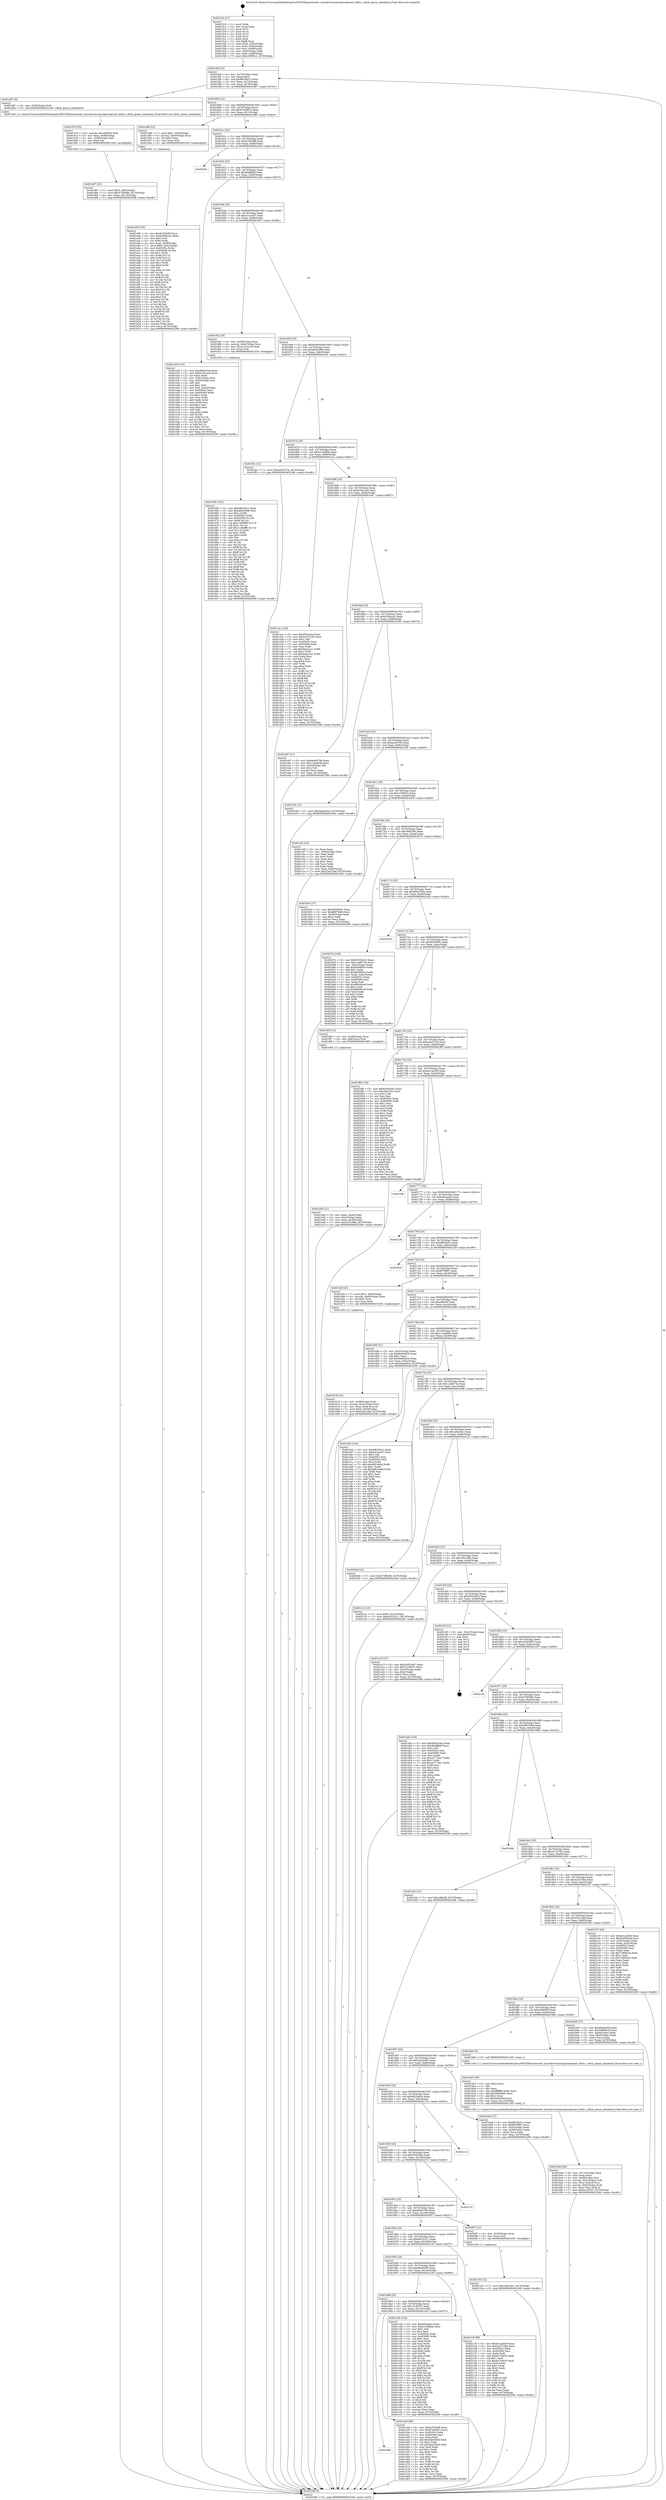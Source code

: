 digraph "0x4015c0" {
  label = "0x4015c0 (/mnt/c/Users/mathe/Desktop/tcc/POCII/binaries/extr_linuxdriversmiscgenwqecard_ddcb.c_ddcb_queue_initialized_Final-ollvm.out::main(0))"
  labelloc = "t"
  node[shape=record]

  Entry [label="",width=0.3,height=0.3,shape=circle,fillcolor=black,style=filled]
  "0x4015ef" [label="{
     0x4015ef [23]\l
     | [instrs]\l
     &nbsp;&nbsp;0x4015ef \<+3\>: mov -0x70(%rbp),%eax\l
     &nbsp;&nbsp;0x4015f2 \<+2\>: mov %eax,%ecx\l
     &nbsp;&nbsp;0x4015f4 \<+6\>: sub $0x8653ba7c,%ecx\l
     &nbsp;&nbsp;0x4015fa \<+3\>: mov %eax,-0x74(%rbp)\l
     &nbsp;&nbsp;0x4015fd \<+3\>: mov %ecx,-0x78(%rbp)\l
     &nbsp;&nbsp;0x401600 \<+6\>: je 0000000000401d67 \<main+0x7a7\>\l
  }"]
  "0x401d67" [label="{
     0x401d67 [9]\l
     | [instrs]\l
     &nbsp;&nbsp;0x401d67 \<+4\>: mov -0x58(%rbp),%rdi\l
     &nbsp;&nbsp;0x401d6b \<+5\>: call 00000000004015a0 \<ddcb_queue_initialized\>\l
     | [calls]\l
     &nbsp;&nbsp;0x4015a0 \{1\} (/mnt/c/Users/mathe/Desktop/tcc/POCII/binaries/extr_linuxdriversmiscgenwqecard_ddcb.c_ddcb_queue_initialized_Final-ollvm.out::ddcb_queue_initialized)\l
  }"]
  "0x401606" [label="{
     0x401606 [22]\l
     | [instrs]\l
     &nbsp;&nbsp;0x401606 \<+5\>: jmp 000000000040160b \<main+0x4b\>\l
     &nbsp;&nbsp;0x40160b \<+3\>: mov -0x74(%rbp),%eax\l
     &nbsp;&nbsp;0x40160e \<+5\>: sub $0x87dc8815,%eax\l
     &nbsp;&nbsp;0x401613 \<+3\>: mov %eax,-0x7c(%rbp)\l
     &nbsp;&nbsp;0x401616 \<+6\>: je 0000000000401a88 \<main+0x4c8\>\l
  }"]
  Exit [label="",width=0.3,height=0.3,shape=circle,fillcolor=black,style=filled,peripheries=2]
  "0x401a88" [label="{
     0x401a88 [23]\l
     | [instrs]\l
     &nbsp;&nbsp;0x401a88 \<+7\>: movl $0x1,-0x50(%rbp)\l
     &nbsp;&nbsp;0x401a8f \<+4\>: movslq -0x50(%rbp),%rax\l
     &nbsp;&nbsp;0x401a93 \<+4\>: shl $0x3,%rax\l
     &nbsp;&nbsp;0x401a97 \<+3\>: mov %rax,%rdi\l
     &nbsp;&nbsp;0x401a9a \<+5\>: call 0000000000401050 \<malloc@plt\>\l
     | [calls]\l
     &nbsp;&nbsp;0x401050 \{1\} (unknown)\l
  }"]
  "0x40161c" [label="{
     0x40161c [22]\l
     | [instrs]\l
     &nbsp;&nbsp;0x40161c \<+5\>: jmp 0000000000401621 \<main+0x61\>\l
     &nbsp;&nbsp;0x401621 \<+3\>: mov -0x74(%rbp),%eax\l
     &nbsp;&nbsp;0x401624 \<+5\>: sub $0x8c5304f9,%eax\l
     &nbsp;&nbsp;0x401629 \<+3\>: mov %eax,-0x80(%rbp)\l
     &nbsp;&nbsp;0x40162c \<+6\>: je 000000000040220a \<main+0xc4a\>\l
  }"]
  "0x402103" [label="{
     0x402103 [12]\l
     | [instrs]\l
     &nbsp;&nbsp;0x402103 \<+7\>: movl $0x2a82cfe1,-0x70(%rbp)\l
     &nbsp;&nbsp;0x40210a \<+5\>: jmp 0000000000402296 \<main+0xcd6\>\l
  }"]
  "0x40220a" [label="{
     0x40220a\l
  }", style=dashed]
  "0x401632" [label="{
     0x401632 [25]\l
     | [instrs]\l
     &nbsp;&nbsp;0x401632 \<+5\>: jmp 0000000000401637 \<main+0x77\>\l
     &nbsp;&nbsp;0x401637 \<+3\>: mov -0x74(%rbp),%eax\l
     &nbsp;&nbsp;0x40163a \<+5\>: sub $0x9b4ffdd9,%eax\l
     &nbsp;&nbsp;0x40163f \<+6\>: mov %eax,-0x84(%rbp)\l
     &nbsp;&nbsp;0x401645 \<+6\>: je 0000000000401e30 \<main+0x870\>\l
  }"]
  "0x401f56" [label="{
     0x401f56 [150]\l
     | [instrs]\l
     &nbsp;&nbsp;0x401f56 \<+5\>: mov $0xef823b21,%edx\l
     &nbsp;&nbsp;0x401f5b \<+5\>: mov $0xa6042589,%esi\l
     &nbsp;&nbsp;0x401f60 \<+3\>: mov $0x1,%r8b\l
     &nbsp;&nbsp;0x401f63 \<+8\>: mov 0x40505c,%r9d\l
     &nbsp;&nbsp;0x401f6b \<+8\>: mov 0x405060,%r10d\l
     &nbsp;&nbsp;0x401f73 \<+3\>: mov %r9d,%r11d\l
     &nbsp;&nbsp;0x401f76 \<+7\>: sub $0x11d0dff5,%r11d\l
     &nbsp;&nbsp;0x401f7d \<+4\>: sub $0x1,%r11d\l
     &nbsp;&nbsp;0x401f81 \<+7\>: add $0x11d0dff5,%r11d\l
     &nbsp;&nbsp;0x401f88 \<+4\>: imul %r11d,%r9d\l
     &nbsp;&nbsp;0x401f8c \<+4\>: and $0x1,%r9d\l
     &nbsp;&nbsp;0x401f90 \<+4\>: cmp $0x0,%r9d\l
     &nbsp;&nbsp;0x401f94 \<+3\>: sete %bl\l
     &nbsp;&nbsp;0x401f97 \<+4\>: cmp $0xa,%r10d\l
     &nbsp;&nbsp;0x401f9b \<+4\>: setl %r14b\l
     &nbsp;&nbsp;0x401f9f \<+3\>: mov %bl,%r15b\l
     &nbsp;&nbsp;0x401fa2 \<+4\>: xor $0xff,%r15b\l
     &nbsp;&nbsp;0x401fa6 \<+3\>: mov %r14b,%r12b\l
     &nbsp;&nbsp;0x401fa9 \<+4\>: xor $0xff,%r12b\l
     &nbsp;&nbsp;0x401fad \<+4\>: xor $0x1,%r8b\l
     &nbsp;&nbsp;0x401fb1 \<+3\>: mov %r15b,%r13b\l
     &nbsp;&nbsp;0x401fb4 \<+4\>: and $0xff,%r13b\l
     &nbsp;&nbsp;0x401fb8 \<+3\>: and %r8b,%bl\l
     &nbsp;&nbsp;0x401fbb \<+3\>: mov %r12b,%al\l
     &nbsp;&nbsp;0x401fbe \<+2\>: and $0xff,%al\l
     &nbsp;&nbsp;0x401fc0 \<+3\>: and %r8b,%r14b\l
     &nbsp;&nbsp;0x401fc3 \<+3\>: or %bl,%r13b\l
     &nbsp;&nbsp;0x401fc6 \<+3\>: or %r14b,%al\l
     &nbsp;&nbsp;0x401fc9 \<+3\>: xor %al,%r13b\l
     &nbsp;&nbsp;0x401fcc \<+3\>: or %r12b,%r15b\l
     &nbsp;&nbsp;0x401fcf \<+4\>: xor $0xff,%r15b\l
     &nbsp;&nbsp;0x401fd3 \<+4\>: or $0x1,%r8b\l
     &nbsp;&nbsp;0x401fd7 \<+3\>: and %r8b,%r15b\l
     &nbsp;&nbsp;0x401fda \<+3\>: or %r15b,%r13b\l
     &nbsp;&nbsp;0x401fdd \<+4\>: test $0x1,%r13b\l
     &nbsp;&nbsp;0x401fe1 \<+3\>: cmovne %esi,%edx\l
     &nbsp;&nbsp;0x401fe4 \<+3\>: mov %edx,-0x70(%rbp)\l
     &nbsp;&nbsp;0x401fe7 \<+5\>: jmp 0000000000402296 \<main+0xcd6\>\l
  }"]
  "0x401e30" [label="{
     0x401e30 [103]\l
     | [instrs]\l
     &nbsp;&nbsp;0x401e30 \<+5\>: mov $0xd65a534a,%eax\l
     &nbsp;&nbsp;0x401e35 \<+5\>: mov $0xb15e1ec0,%ecx\l
     &nbsp;&nbsp;0x401e3a \<+2\>: xor %edx,%edx\l
     &nbsp;&nbsp;0x401e3c \<+3\>: mov -0x6c(%rbp),%esi\l
     &nbsp;&nbsp;0x401e3f \<+3\>: cmp -0x50(%rbp),%esi\l
     &nbsp;&nbsp;0x401e42 \<+4\>: setl %dil\l
     &nbsp;&nbsp;0x401e46 \<+4\>: and $0x1,%dil\l
     &nbsp;&nbsp;0x401e4a \<+4\>: mov %dil,-0x2d(%rbp)\l
     &nbsp;&nbsp;0x401e4e \<+7\>: mov 0x40505c,%esi\l
     &nbsp;&nbsp;0x401e55 \<+8\>: mov 0x405060,%r8d\l
     &nbsp;&nbsp;0x401e5d \<+3\>: sub $0x1,%edx\l
     &nbsp;&nbsp;0x401e60 \<+3\>: mov %esi,%r9d\l
     &nbsp;&nbsp;0x401e63 \<+3\>: add %edx,%r9d\l
     &nbsp;&nbsp;0x401e66 \<+4\>: imul %r9d,%esi\l
     &nbsp;&nbsp;0x401e6a \<+3\>: and $0x1,%esi\l
     &nbsp;&nbsp;0x401e6d \<+3\>: cmp $0x0,%esi\l
     &nbsp;&nbsp;0x401e70 \<+4\>: sete %dil\l
     &nbsp;&nbsp;0x401e74 \<+4\>: cmp $0xa,%r8d\l
     &nbsp;&nbsp;0x401e78 \<+4\>: setl %r10b\l
     &nbsp;&nbsp;0x401e7c \<+3\>: mov %dil,%r11b\l
     &nbsp;&nbsp;0x401e7f \<+3\>: and %r10b,%r11b\l
     &nbsp;&nbsp;0x401e82 \<+3\>: xor %r10b,%dil\l
     &nbsp;&nbsp;0x401e85 \<+3\>: or %dil,%r11b\l
     &nbsp;&nbsp;0x401e88 \<+4\>: test $0x1,%r11b\l
     &nbsp;&nbsp;0x401e8c \<+3\>: cmovne %ecx,%eax\l
     &nbsp;&nbsp;0x401e8f \<+3\>: mov %eax,-0x70(%rbp)\l
     &nbsp;&nbsp;0x401e92 \<+5\>: jmp 0000000000402296 \<main+0xcd6\>\l
  }"]
  "0x40164b" [label="{
     0x40164b [25]\l
     | [instrs]\l
     &nbsp;&nbsp;0x40164b \<+5\>: jmp 0000000000401650 \<main+0x90\>\l
     &nbsp;&nbsp;0x401650 \<+3\>: mov -0x74(%rbp),%eax\l
     &nbsp;&nbsp;0x401653 \<+5\>: sub $0xa31cac07,%eax\l
     &nbsp;&nbsp;0x401658 \<+6\>: mov %eax,-0x88(%rbp)\l
     &nbsp;&nbsp;0x40165e \<+6\>: je 0000000000401f42 \<main+0x982\>\l
  }"]
  "0x401d87" [label="{
     0x401d87 [25]\l
     | [instrs]\l
     &nbsp;&nbsp;0x401d87 \<+7\>: movl $0x0,-0x6c(%rbp)\l
     &nbsp;&nbsp;0x401d8e \<+7\>: movl $0x473f5b8b,-0x70(%rbp)\l
     &nbsp;&nbsp;0x401d95 \<+6\>: mov %eax,-0x118(%rbp)\l
     &nbsp;&nbsp;0x401d9b \<+5\>: jmp 0000000000402296 \<main+0xcd6\>\l
  }"]
  "0x401f42" [label="{
     0x401f42 [20]\l
     | [instrs]\l
     &nbsp;&nbsp;0x401f42 \<+4\>: mov -0x58(%rbp),%rax\l
     &nbsp;&nbsp;0x401f46 \<+4\>: movslq -0x6c(%rbp),%rcx\l
     &nbsp;&nbsp;0x401f4a \<+4\>: mov (%rax,%rcx,8),%rax\l
     &nbsp;&nbsp;0x401f4e \<+3\>: mov %rax,%rdi\l
     &nbsp;&nbsp;0x401f51 \<+5\>: call 0000000000401030 \<free@plt\>\l
     | [calls]\l
     &nbsp;&nbsp;0x401030 \{1\} (unknown)\l
  }"]
  "0x401664" [label="{
     0x401664 [25]\l
     | [instrs]\l
     &nbsp;&nbsp;0x401664 \<+5\>: jmp 0000000000401669 \<main+0xa9\>\l
     &nbsp;&nbsp;0x401669 \<+3\>: mov -0x74(%rbp),%eax\l
     &nbsp;&nbsp;0x40166c \<+5\>: sub $0xa6042589,%eax\l
     &nbsp;&nbsp;0x401671 \<+6\>: mov %eax,-0x8c(%rbp)\l
     &nbsp;&nbsp;0x401677 \<+6\>: je 0000000000401fec \<main+0xa2c\>\l
  }"]
  "0x401d70" [label="{
     0x401d70 [23]\l
     | [instrs]\l
     &nbsp;&nbsp;0x401d70 \<+10\>: movabs $0x4030b6,%rdi\l
     &nbsp;&nbsp;0x401d7a \<+3\>: mov %eax,-0x68(%rbp)\l
     &nbsp;&nbsp;0x401d7d \<+3\>: mov -0x68(%rbp),%esi\l
     &nbsp;&nbsp;0x401d80 \<+2\>: mov $0x0,%al\l
     &nbsp;&nbsp;0x401d82 \<+5\>: call 0000000000401040 \<printf@plt\>\l
     | [calls]\l
     &nbsp;&nbsp;0x401040 \{1\} (unknown)\l
  }"]
  "0x401fec" [label="{
     0x401fec [12]\l
     | [instrs]\l
     &nbsp;&nbsp;0x401fec \<+7\>: movl $0xea42071b,-0x70(%rbp)\l
     &nbsp;&nbsp;0x401ff3 \<+5\>: jmp 0000000000402296 \<main+0xcd6\>\l
  }"]
  "0x40167d" [label="{
     0x40167d [25]\l
     | [instrs]\l
     &nbsp;&nbsp;0x40167d \<+5\>: jmp 0000000000401682 \<main+0xc2\>\l
     &nbsp;&nbsp;0x401682 \<+3\>: mov -0x74(%rbp),%eax\l
     &nbsp;&nbsp;0x401685 \<+5\>: sub $0xb12388eb,%eax\l
     &nbsp;&nbsp;0x40168a \<+6\>: mov %eax,-0x90(%rbp)\l
     &nbsp;&nbsp;0x401690 \<+6\>: je 0000000000401cac \<main+0x6ec\>\l
  }"]
  "0x401bdd" [label="{
     0x401bdd [40]\l
     | [instrs]\l
     &nbsp;&nbsp;0x401bdd \<+6\>: mov -0x114(%rbp),%ecx\l
     &nbsp;&nbsp;0x401be3 \<+3\>: imul %eax,%ecx\l
     &nbsp;&nbsp;0x401be6 \<+4\>: mov -0x58(%rbp),%rsi\l
     &nbsp;&nbsp;0x401bea \<+4\>: movslq -0x5c(%rbp),%rdi\l
     &nbsp;&nbsp;0x401bee \<+4\>: mov (%rsi,%rdi,8),%rsi\l
     &nbsp;&nbsp;0x401bf2 \<+4\>: movslq -0x64(%rbp),%rdi\l
     &nbsp;&nbsp;0x401bf6 \<+3\>: mov %ecx,(%rsi,%rdi,4)\l
     &nbsp;&nbsp;0x401bf9 \<+7\>: movl $0xbcc4f745,-0x70(%rbp)\l
     &nbsp;&nbsp;0x401c00 \<+5\>: jmp 0000000000402296 \<main+0xcd6\>\l
  }"]
  "0x401cac" [label="{
     0x401cac [144]\l
     | [instrs]\l
     &nbsp;&nbsp;0x401cac \<+5\>: mov $0xef52aa5a,%eax\l
     &nbsp;&nbsp;0x401cb1 \<+5\>: mov $0x4c151345,%ecx\l
     &nbsp;&nbsp;0x401cb6 \<+2\>: mov $0x1,%dl\l
     &nbsp;&nbsp;0x401cb8 \<+7\>: mov 0x40505c,%esi\l
     &nbsp;&nbsp;0x401cbf \<+7\>: mov 0x405060,%edi\l
     &nbsp;&nbsp;0x401cc6 \<+3\>: mov %esi,%r8d\l
     &nbsp;&nbsp;0x401cc9 \<+7\>: add $0x84eecca1,%r8d\l
     &nbsp;&nbsp;0x401cd0 \<+4\>: sub $0x1,%r8d\l
     &nbsp;&nbsp;0x401cd4 \<+7\>: sub $0x84eecca1,%r8d\l
     &nbsp;&nbsp;0x401cdb \<+4\>: imul %r8d,%esi\l
     &nbsp;&nbsp;0x401cdf \<+3\>: and $0x1,%esi\l
     &nbsp;&nbsp;0x401ce2 \<+3\>: cmp $0x0,%esi\l
     &nbsp;&nbsp;0x401ce5 \<+4\>: sete %r9b\l
     &nbsp;&nbsp;0x401ce9 \<+3\>: cmp $0xa,%edi\l
     &nbsp;&nbsp;0x401cec \<+4\>: setl %r10b\l
     &nbsp;&nbsp;0x401cf0 \<+3\>: mov %r9b,%r11b\l
     &nbsp;&nbsp;0x401cf3 \<+4\>: xor $0xff,%r11b\l
     &nbsp;&nbsp;0x401cf7 \<+3\>: mov %r10b,%bl\l
     &nbsp;&nbsp;0x401cfa \<+3\>: xor $0xff,%bl\l
     &nbsp;&nbsp;0x401cfd \<+3\>: xor $0x0,%dl\l
     &nbsp;&nbsp;0x401d00 \<+3\>: mov %r11b,%r14b\l
     &nbsp;&nbsp;0x401d03 \<+4\>: and $0x0,%r14b\l
     &nbsp;&nbsp;0x401d07 \<+3\>: and %dl,%r9b\l
     &nbsp;&nbsp;0x401d0a \<+3\>: mov %bl,%r15b\l
     &nbsp;&nbsp;0x401d0d \<+4\>: and $0x0,%r15b\l
     &nbsp;&nbsp;0x401d11 \<+3\>: and %dl,%r10b\l
     &nbsp;&nbsp;0x401d14 \<+3\>: or %r9b,%r14b\l
     &nbsp;&nbsp;0x401d17 \<+3\>: or %r10b,%r15b\l
     &nbsp;&nbsp;0x401d1a \<+3\>: xor %r15b,%r14b\l
     &nbsp;&nbsp;0x401d1d \<+3\>: or %bl,%r11b\l
     &nbsp;&nbsp;0x401d20 \<+4\>: xor $0xff,%r11b\l
     &nbsp;&nbsp;0x401d24 \<+3\>: or $0x0,%dl\l
     &nbsp;&nbsp;0x401d27 \<+3\>: and %dl,%r11b\l
     &nbsp;&nbsp;0x401d2a \<+3\>: or %r11b,%r14b\l
     &nbsp;&nbsp;0x401d2d \<+4\>: test $0x1,%r14b\l
     &nbsp;&nbsp;0x401d31 \<+3\>: cmovne %ecx,%eax\l
     &nbsp;&nbsp;0x401d34 \<+3\>: mov %eax,-0x70(%rbp)\l
     &nbsp;&nbsp;0x401d37 \<+5\>: jmp 0000000000402296 \<main+0xcd6\>\l
  }"]
  "0x401696" [label="{
     0x401696 [25]\l
     | [instrs]\l
     &nbsp;&nbsp;0x401696 \<+5\>: jmp 000000000040169b \<main+0xdb\>\l
     &nbsp;&nbsp;0x40169b \<+3\>: mov -0x74(%rbp),%eax\l
     &nbsp;&nbsp;0x40169e \<+5\>: sub $0xb15e1ec0,%eax\l
     &nbsp;&nbsp;0x4016a3 \<+6\>: mov %eax,-0x94(%rbp)\l
     &nbsp;&nbsp;0x4016a9 \<+6\>: je 0000000000401e97 \<main+0x8d7\>\l
  }"]
  "0x401bb5" [label="{
     0x401bb5 [40]\l
     | [instrs]\l
     &nbsp;&nbsp;0x401bb5 \<+5\>: mov $0x2,%ecx\l
     &nbsp;&nbsp;0x401bba \<+1\>: cltd\l
     &nbsp;&nbsp;0x401bbb \<+2\>: idiv %ecx\l
     &nbsp;&nbsp;0x401bbd \<+6\>: imul $0xfffffffe,%edx,%ecx\l
     &nbsp;&nbsp;0x401bc3 \<+6\>: add $0x5b0e5df4,%ecx\l
     &nbsp;&nbsp;0x401bc9 \<+3\>: add $0x1,%ecx\l
     &nbsp;&nbsp;0x401bcc \<+6\>: sub $0x5b0e5df4,%ecx\l
     &nbsp;&nbsp;0x401bd2 \<+6\>: mov %ecx,-0x114(%rbp)\l
     &nbsp;&nbsp;0x401bd8 \<+5\>: call 0000000000401160 \<next_i\>\l
     | [calls]\l
     &nbsp;&nbsp;0x401160 \{1\} (/mnt/c/Users/mathe/Desktop/tcc/POCII/binaries/extr_linuxdriversmiscgenwqecard_ddcb.c_ddcb_queue_initialized_Final-ollvm.out::next_i)\l
  }"]
  "0x401e97" [label="{
     0x401e97 [27]\l
     | [instrs]\l
     &nbsp;&nbsp;0x401e97 \<+5\>: mov $0x66ad279e,%eax\l
     &nbsp;&nbsp;0x401e9c \<+5\>: mov $0x11eea828,%ecx\l
     &nbsp;&nbsp;0x401ea1 \<+3\>: mov -0x2d(%rbp),%dl\l
     &nbsp;&nbsp;0x401ea4 \<+3\>: test $0x1,%dl\l
     &nbsp;&nbsp;0x401ea7 \<+3\>: cmovne %ecx,%eax\l
     &nbsp;&nbsp;0x401eaa \<+3\>: mov %eax,-0x70(%rbp)\l
     &nbsp;&nbsp;0x401ead \<+5\>: jmp 0000000000402296 \<main+0xcd6\>\l
  }"]
  "0x4016af" [label="{
     0x4016af [25]\l
     | [instrs]\l
     &nbsp;&nbsp;0x4016af \<+5\>: jmp 00000000004016b4 \<main+0xf4\>\l
     &nbsp;&nbsp;0x4016b4 \<+3\>: mov -0x74(%rbp),%eax\l
     &nbsp;&nbsp;0x4016b7 \<+5\>: sub $0xb256bce2,%eax\l
     &nbsp;&nbsp;0x4016bc \<+6\>: mov %eax,-0x98(%rbp)\l
     &nbsp;&nbsp;0x4016c2 \<+6\>: je 0000000000401b38 \<main+0x578\>\l
  }"]
  "0x401b76" [label="{
     0x401b76 [31]\l
     | [instrs]\l
     &nbsp;&nbsp;0x401b76 \<+4\>: mov -0x58(%rbp),%rdi\l
     &nbsp;&nbsp;0x401b7a \<+4\>: movslq -0x5c(%rbp),%rcx\l
     &nbsp;&nbsp;0x401b7e \<+4\>: mov %rax,(%rdi,%rcx,8)\l
     &nbsp;&nbsp;0x401b82 \<+7\>: movl $0x0,-0x64(%rbp)\l
     &nbsp;&nbsp;0x401b89 \<+7\>: movl $0x53d124af,-0x70(%rbp)\l
     &nbsp;&nbsp;0x401b90 \<+5\>: jmp 0000000000402296 \<main+0xcd6\>\l
  }"]
  "0x401b38" [label="{
     0x401b38 [12]\l
     | [instrs]\l
     &nbsp;&nbsp;0x401b38 \<+7\>: movl $0x5ada50c0,-0x70(%rbp)\l
     &nbsp;&nbsp;0x401b3f \<+5\>: jmp 0000000000402296 \<main+0xcd6\>\l
  }"]
  "0x4016c8" [label="{
     0x4016c8 [25]\l
     | [instrs]\l
     &nbsp;&nbsp;0x4016c8 \<+5\>: jmp 00000000004016cd \<main+0x10d\>\l
     &nbsp;&nbsp;0x4016cd \<+3\>: mov -0x74(%rbp),%eax\l
     &nbsp;&nbsp;0x4016d0 \<+5\>: sub $0xbcc4f745,%eax\l
     &nbsp;&nbsp;0x4016d5 \<+6\>: mov %eax,-0x9c(%rbp)\l
     &nbsp;&nbsp;0x4016db \<+6\>: je 0000000000401c05 \<main+0x645\>\l
  }"]
  "0x401a9f" [label="{
     0x401a9f [153]\l
     | [instrs]\l
     &nbsp;&nbsp;0x401a9f \<+5\>: mov $0x8c5304f9,%ecx\l
     &nbsp;&nbsp;0x401aa4 \<+5\>: mov $0xb256bce2,%edx\l
     &nbsp;&nbsp;0x401aa9 \<+3\>: mov $0x1,%sil\l
     &nbsp;&nbsp;0x401aac \<+3\>: xor %r8d,%r8d\l
     &nbsp;&nbsp;0x401aaf \<+4\>: mov %rax,-0x58(%rbp)\l
     &nbsp;&nbsp;0x401ab3 \<+7\>: movl $0x0,-0x5c(%rbp)\l
     &nbsp;&nbsp;0x401aba \<+8\>: mov 0x40505c,%r9d\l
     &nbsp;&nbsp;0x401ac2 \<+8\>: mov 0x405060,%r10d\l
     &nbsp;&nbsp;0x401aca \<+4\>: sub $0x1,%r8d\l
     &nbsp;&nbsp;0x401ace \<+3\>: mov %r9d,%r11d\l
     &nbsp;&nbsp;0x401ad1 \<+3\>: add %r8d,%r11d\l
     &nbsp;&nbsp;0x401ad4 \<+4\>: imul %r11d,%r9d\l
     &nbsp;&nbsp;0x401ad8 \<+4\>: and $0x1,%r9d\l
     &nbsp;&nbsp;0x401adc \<+4\>: cmp $0x0,%r9d\l
     &nbsp;&nbsp;0x401ae0 \<+3\>: sete %bl\l
     &nbsp;&nbsp;0x401ae3 \<+4\>: cmp $0xa,%r10d\l
     &nbsp;&nbsp;0x401ae7 \<+4\>: setl %r14b\l
     &nbsp;&nbsp;0x401aeb \<+3\>: mov %bl,%r15b\l
     &nbsp;&nbsp;0x401aee \<+4\>: xor $0xff,%r15b\l
     &nbsp;&nbsp;0x401af2 \<+3\>: mov %r14b,%r12b\l
     &nbsp;&nbsp;0x401af5 \<+4\>: xor $0xff,%r12b\l
     &nbsp;&nbsp;0x401af9 \<+4\>: xor $0x0,%sil\l
     &nbsp;&nbsp;0x401afd \<+3\>: mov %r15b,%r13b\l
     &nbsp;&nbsp;0x401b00 \<+4\>: and $0x0,%r13b\l
     &nbsp;&nbsp;0x401b04 \<+3\>: and %sil,%bl\l
     &nbsp;&nbsp;0x401b07 \<+3\>: mov %r12b,%al\l
     &nbsp;&nbsp;0x401b0a \<+2\>: and $0x0,%al\l
     &nbsp;&nbsp;0x401b0c \<+3\>: and %sil,%r14b\l
     &nbsp;&nbsp;0x401b0f \<+3\>: or %bl,%r13b\l
     &nbsp;&nbsp;0x401b12 \<+3\>: or %r14b,%al\l
     &nbsp;&nbsp;0x401b15 \<+3\>: xor %al,%r13b\l
     &nbsp;&nbsp;0x401b18 \<+3\>: or %r12b,%r15b\l
     &nbsp;&nbsp;0x401b1b \<+4\>: xor $0xff,%r15b\l
     &nbsp;&nbsp;0x401b1f \<+4\>: or $0x0,%sil\l
     &nbsp;&nbsp;0x401b23 \<+3\>: and %sil,%r15b\l
     &nbsp;&nbsp;0x401b26 \<+3\>: or %r15b,%r13b\l
     &nbsp;&nbsp;0x401b29 \<+4\>: test $0x1,%r13b\l
     &nbsp;&nbsp;0x401b2d \<+3\>: cmovne %edx,%ecx\l
     &nbsp;&nbsp;0x401b30 \<+3\>: mov %ecx,-0x70(%rbp)\l
     &nbsp;&nbsp;0x401b33 \<+5\>: jmp 0000000000402296 \<main+0xcd6\>\l
  }"]
  "0x401c05" [label="{
     0x401c05 [33]\l
     | [instrs]\l
     &nbsp;&nbsp;0x401c05 \<+2\>: xor %eax,%eax\l
     &nbsp;&nbsp;0x401c07 \<+3\>: mov -0x64(%rbp),%ecx\l
     &nbsp;&nbsp;0x401c0a \<+2\>: mov %eax,%edx\l
     &nbsp;&nbsp;0x401c0c \<+2\>: sub %ecx,%edx\l
     &nbsp;&nbsp;0x401c0e \<+2\>: mov %eax,%ecx\l
     &nbsp;&nbsp;0x401c10 \<+3\>: sub $0x1,%ecx\l
     &nbsp;&nbsp;0x401c13 \<+2\>: add %ecx,%edx\l
     &nbsp;&nbsp;0x401c15 \<+2\>: sub %edx,%eax\l
     &nbsp;&nbsp;0x401c17 \<+3\>: mov %eax,-0x64(%rbp)\l
     &nbsp;&nbsp;0x401c1a \<+7\>: movl $0x53d124af,-0x70(%rbp)\l
     &nbsp;&nbsp;0x401c21 \<+5\>: jmp 0000000000402296 \<main+0xcd6\>\l
  }"]
  "0x4016e1" [label="{
     0x4016e1 [25]\l
     | [instrs]\l
     &nbsp;&nbsp;0x4016e1 \<+5\>: jmp 00000000004016e6 \<main+0x126\>\l
     &nbsp;&nbsp;0x4016e6 \<+3\>: mov -0x74(%rbp),%eax\l
     &nbsp;&nbsp;0x4016e9 \<+5\>: sub $0xc25f90c2,%eax\l
     &nbsp;&nbsp;0x4016ee \<+6\>: mov %eax,-0xa0(%rbp)\l
     &nbsp;&nbsp;0x4016f4 \<+6\>: je 00000000004019c0 \<main+0x400\>\l
  }"]
  "0x4019b6" [label="{
     0x4019b6\l
  }", style=dashed]
  "0x4019c0" [label="{
     0x4019c0 [27]\l
     | [instrs]\l
     &nbsp;&nbsp;0x4019c0 \<+5\>: mov $0xd9299df1,%eax\l
     &nbsp;&nbsp;0x4019c5 \<+5\>: mov $0x4897fe8d,%ecx\l
     &nbsp;&nbsp;0x4019ca \<+3\>: mov -0x38(%rbp),%edx\l
     &nbsp;&nbsp;0x4019cd \<+3\>: cmp $0x2,%edx\l
     &nbsp;&nbsp;0x4019d0 \<+3\>: cmovne %ecx,%eax\l
     &nbsp;&nbsp;0x4019d3 \<+3\>: mov %eax,-0x70(%rbp)\l
     &nbsp;&nbsp;0x4019d6 \<+5\>: jmp 0000000000402296 \<main+0xcd6\>\l
  }"]
  "0x4016fa" [label="{
     0x4016fa [25]\l
     | [instrs]\l
     &nbsp;&nbsp;0x4016fa \<+5\>: jmp 00000000004016ff \<main+0x13f\>\l
     &nbsp;&nbsp;0x4016ff \<+3\>: mov -0x74(%rbp),%eax\l
     &nbsp;&nbsp;0x401702 \<+5\>: sub $0xc9bf1c0c,%eax\l
     &nbsp;&nbsp;0x401707 \<+6\>: mov %eax,-0xa4(%rbp)\l
     &nbsp;&nbsp;0x40170d \<+6\>: je 000000000040207e \<main+0xabe\>\l
  }"]
  "0x402296" [label="{
     0x402296 [5]\l
     | [instrs]\l
     &nbsp;&nbsp;0x402296 \<+5\>: jmp 00000000004015ef \<main+0x2f\>\l
  }"]
  "0x4015c0" [label="{
     0x4015c0 [47]\l
     | [instrs]\l
     &nbsp;&nbsp;0x4015c0 \<+1\>: push %rbp\l
     &nbsp;&nbsp;0x4015c1 \<+3\>: mov %rsp,%rbp\l
     &nbsp;&nbsp;0x4015c4 \<+2\>: push %r15\l
     &nbsp;&nbsp;0x4015c6 \<+2\>: push %r14\l
     &nbsp;&nbsp;0x4015c8 \<+2\>: push %r13\l
     &nbsp;&nbsp;0x4015ca \<+2\>: push %r12\l
     &nbsp;&nbsp;0x4015cc \<+1\>: push %rbx\l
     &nbsp;&nbsp;0x4015cd \<+7\>: sub $0xf8,%rsp\l
     &nbsp;&nbsp;0x4015d4 \<+7\>: movl $0x0,-0x3c(%rbp)\l
     &nbsp;&nbsp;0x4015db \<+3\>: mov %edi,-0x40(%rbp)\l
     &nbsp;&nbsp;0x4015de \<+4\>: mov %rsi,-0x48(%rbp)\l
     &nbsp;&nbsp;0x4015e2 \<+3\>: mov -0x40(%rbp),%edi\l
     &nbsp;&nbsp;0x4015e5 \<+3\>: mov %edi,-0x38(%rbp)\l
     &nbsp;&nbsp;0x4015e8 \<+7\>: movl $0xc25f90c2,-0x70(%rbp)\l
  }"]
  "0x401a30" [label="{
     0x401a30 [88]\l
     | [instrs]\l
     &nbsp;&nbsp;0x401a30 \<+5\>: mov $0x8c5304f9,%eax\l
     &nbsp;&nbsp;0x401a35 \<+5\>: mov $0x87dc8815,%ecx\l
     &nbsp;&nbsp;0x401a3a \<+7\>: mov 0x40505c,%edx\l
     &nbsp;&nbsp;0x401a41 \<+7\>: mov 0x405060,%esi\l
     &nbsp;&nbsp;0x401a48 \<+2\>: mov %edx,%edi\l
     &nbsp;&nbsp;0x401a4a \<+6\>: add $0x5abc3645,%edi\l
     &nbsp;&nbsp;0x401a50 \<+3\>: sub $0x1,%edi\l
     &nbsp;&nbsp;0x401a53 \<+6\>: sub $0x5abc3645,%edi\l
     &nbsp;&nbsp;0x401a59 \<+3\>: imul %edi,%edx\l
     &nbsp;&nbsp;0x401a5c \<+3\>: and $0x1,%edx\l
     &nbsp;&nbsp;0x401a5f \<+3\>: cmp $0x0,%edx\l
     &nbsp;&nbsp;0x401a62 \<+4\>: sete %r8b\l
     &nbsp;&nbsp;0x401a66 \<+3\>: cmp $0xa,%esi\l
     &nbsp;&nbsp;0x401a69 \<+4\>: setl %r9b\l
     &nbsp;&nbsp;0x401a6d \<+3\>: mov %r8b,%r10b\l
     &nbsp;&nbsp;0x401a70 \<+3\>: and %r9b,%r10b\l
     &nbsp;&nbsp;0x401a73 \<+3\>: xor %r9b,%r8b\l
     &nbsp;&nbsp;0x401a76 \<+3\>: or %r8b,%r10b\l
     &nbsp;&nbsp;0x401a79 \<+4\>: test $0x1,%r10b\l
     &nbsp;&nbsp;0x401a7d \<+3\>: cmovne %ecx,%eax\l
     &nbsp;&nbsp;0x401a80 \<+3\>: mov %eax,-0x70(%rbp)\l
     &nbsp;&nbsp;0x401a83 \<+5\>: jmp 0000000000402296 \<main+0xcd6\>\l
  }"]
  "0x40207e" [label="{
     0x40207e [109]\l
     | [instrs]\l
     &nbsp;&nbsp;0x40207e \<+5\>: mov $0x63554c62,%eax\l
     &nbsp;&nbsp;0x402083 \<+5\>: mov $0x12a8473a,%ecx\l
     &nbsp;&nbsp;0x402088 \<+3\>: mov -0x6c(%rbp),%edx\l
     &nbsp;&nbsp;0x40208b \<+6\>: add $0x6e5885ce,%edx\l
     &nbsp;&nbsp;0x402091 \<+3\>: add $0x1,%edx\l
     &nbsp;&nbsp;0x402094 \<+6\>: sub $0x6e5885ce,%edx\l
     &nbsp;&nbsp;0x40209a \<+3\>: mov %edx,-0x6c(%rbp)\l
     &nbsp;&nbsp;0x40209d \<+7\>: mov 0x40505c,%edx\l
     &nbsp;&nbsp;0x4020a4 \<+7\>: mov 0x405060,%esi\l
     &nbsp;&nbsp;0x4020ab \<+2\>: mov %edx,%edi\l
     &nbsp;&nbsp;0x4020ad \<+6\>: add $0x88b49ce9,%edi\l
     &nbsp;&nbsp;0x4020b3 \<+3\>: sub $0x1,%edi\l
     &nbsp;&nbsp;0x4020b6 \<+6\>: sub $0x88b49ce9,%edi\l
     &nbsp;&nbsp;0x4020bc \<+3\>: imul %edi,%edx\l
     &nbsp;&nbsp;0x4020bf \<+3\>: and $0x1,%edx\l
     &nbsp;&nbsp;0x4020c2 \<+3\>: cmp $0x0,%edx\l
     &nbsp;&nbsp;0x4020c5 \<+4\>: sete %r8b\l
     &nbsp;&nbsp;0x4020c9 \<+3\>: cmp $0xa,%esi\l
     &nbsp;&nbsp;0x4020cc \<+4\>: setl %r9b\l
     &nbsp;&nbsp;0x4020d0 \<+3\>: mov %r8b,%r10b\l
     &nbsp;&nbsp;0x4020d3 \<+3\>: and %r9b,%r10b\l
     &nbsp;&nbsp;0x4020d6 \<+3\>: xor %r9b,%r8b\l
     &nbsp;&nbsp;0x4020d9 \<+3\>: or %r8b,%r10b\l
     &nbsp;&nbsp;0x4020dc \<+4\>: test $0x1,%r10b\l
     &nbsp;&nbsp;0x4020e0 \<+3\>: cmovne %ecx,%eax\l
     &nbsp;&nbsp;0x4020e3 \<+3\>: mov %eax,-0x70(%rbp)\l
     &nbsp;&nbsp;0x4020e6 \<+5\>: jmp 0000000000402296 \<main+0xcd6\>\l
  }"]
  "0x401713" [label="{
     0x401713 [25]\l
     | [instrs]\l
     &nbsp;&nbsp;0x401713 \<+5\>: jmp 0000000000401718 \<main+0x158\>\l
     &nbsp;&nbsp;0x401718 \<+3\>: mov -0x74(%rbp),%eax\l
     &nbsp;&nbsp;0x40171b \<+5\>: sub $0xd65a534a,%eax\l
     &nbsp;&nbsp;0x401720 \<+6\>: mov %eax,-0xa8(%rbp)\l
     &nbsp;&nbsp;0x401726 \<+6\>: je 0000000000402244 \<main+0xc84\>\l
  }"]
  "0x40199d" [label="{
     0x40199d [25]\l
     | [instrs]\l
     &nbsp;&nbsp;0x40199d \<+5\>: jmp 00000000004019a2 \<main+0x3e2\>\l
     &nbsp;&nbsp;0x4019a2 \<+3\>: mov -0x74(%rbp),%eax\l
     &nbsp;&nbsp;0x4019a5 \<+5\>: sub $0x741962f7,%eax\l
     &nbsp;&nbsp;0x4019aa \<+6\>: mov %eax,-0x110(%rbp)\l
     &nbsp;&nbsp;0x4019b0 \<+6\>: je 0000000000401a30 \<main+0x470\>\l
  }"]
  "0x402244" [label="{
     0x402244\l
  }", style=dashed]
  "0x40172c" [label="{
     0x40172c [25]\l
     | [instrs]\l
     &nbsp;&nbsp;0x40172c \<+5\>: jmp 0000000000401731 \<main+0x171\>\l
     &nbsp;&nbsp;0x401731 \<+3\>: mov -0x74(%rbp),%eax\l
     &nbsp;&nbsp;0x401734 \<+5\>: sub $0xd9299df1,%eax\l
     &nbsp;&nbsp;0x401739 \<+6\>: mov %eax,-0xac(%rbp)\l
     &nbsp;&nbsp;0x40173f \<+6\>: je 00000000004019f3 \<main+0x433\>\l
  }"]
  "0x401c26" [label="{
     0x401c26 [134]\l
     | [instrs]\l
     &nbsp;&nbsp;0x401c26 \<+5\>: mov $0xef52aa5a,%eax\l
     &nbsp;&nbsp;0x401c2b \<+5\>: mov $0xb12388eb,%ecx\l
     &nbsp;&nbsp;0x401c30 \<+2\>: mov $0x1,%dl\l
     &nbsp;&nbsp;0x401c32 \<+2\>: xor %esi,%esi\l
     &nbsp;&nbsp;0x401c34 \<+7\>: mov 0x40505c,%edi\l
     &nbsp;&nbsp;0x401c3b \<+8\>: mov 0x405060,%r8d\l
     &nbsp;&nbsp;0x401c43 \<+3\>: sub $0x1,%esi\l
     &nbsp;&nbsp;0x401c46 \<+3\>: mov %edi,%r9d\l
     &nbsp;&nbsp;0x401c49 \<+3\>: add %esi,%r9d\l
     &nbsp;&nbsp;0x401c4c \<+4\>: imul %r9d,%edi\l
     &nbsp;&nbsp;0x401c50 \<+3\>: and $0x1,%edi\l
     &nbsp;&nbsp;0x401c53 \<+3\>: cmp $0x0,%edi\l
     &nbsp;&nbsp;0x401c56 \<+4\>: sete %r10b\l
     &nbsp;&nbsp;0x401c5a \<+4\>: cmp $0xa,%r8d\l
     &nbsp;&nbsp;0x401c5e \<+4\>: setl %r11b\l
     &nbsp;&nbsp;0x401c62 \<+3\>: mov %r10b,%bl\l
     &nbsp;&nbsp;0x401c65 \<+3\>: xor $0xff,%bl\l
     &nbsp;&nbsp;0x401c68 \<+3\>: mov %r11b,%r14b\l
     &nbsp;&nbsp;0x401c6b \<+4\>: xor $0xff,%r14b\l
     &nbsp;&nbsp;0x401c6f \<+3\>: xor $0x0,%dl\l
     &nbsp;&nbsp;0x401c72 \<+3\>: mov %bl,%r15b\l
     &nbsp;&nbsp;0x401c75 \<+4\>: and $0x0,%r15b\l
     &nbsp;&nbsp;0x401c79 \<+3\>: and %dl,%r10b\l
     &nbsp;&nbsp;0x401c7c \<+3\>: mov %r14b,%r12b\l
     &nbsp;&nbsp;0x401c7f \<+4\>: and $0x0,%r12b\l
     &nbsp;&nbsp;0x401c83 \<+3\>: and %dl,%r11b\l
     &nbsp;&nbsp;0x401c86 \<+3\>: or %r10b,%r15b\l
     &nbsp;&nbsp;0x401c89 \<+3\>: or %r11b,%r12b\l
     &nbsp;&nbsp;0x401c8c \<+3\>: xor %r12b,%r15b\l
     &nbsp;&nbsp;0x401c8f \<+3\>: or %r14b,%bl\l
     &nbsp;&nbsp;0x401c92 \<+3\>: xor $0xff,%bl\l
     &nbsp;&nbsp;0x401c95 \<+3\>: or $0x0,%dl\l
     &nbsp;&nbsp;0x401c98 \<+2\>: and %dl,%bl\l
     &nbsp;&nbsp;0x401c9a \<+3\>: or %bl,%r15b\l
     &nbsp;&nbsp;0x401c9d \<+4\>: test $0x1,%r15b\l
     &nbsp;&nbsp;0x401ca1 \<+3\>: cmovne %ecx,%eax\l
     &nbsp;&nbsp;0x401ca4 \<+3\>: mov %eax,-0x70(%rbp)\l
     &nbsp;&nbsp;0x401ca7 \<+5\>: jmp 0000000000402296 \<main+0xcd6\>\l
  }"]
  "0x4019f3" [label="{
     0x4019f3 [13]\l
     | [instrs]\l
     &nbsp;&nbsp;0x4019f3 \<+4\>: mov -0x48(%rbp),%rax\l
     &nbsp;&nbsp;0x4019f7 \<+4\>: mov 0x8(%rax),%rdi\l
     &nbsp;&nbsp;0x4019fb \<+5\>: call 0000000000401060 \<atoi@plt\>\l
     | [calls]\l
     &nbsp;&nbsp;0x401060 \{1\} (unknown)\l
  }"]
  "0x401745" [label="{
     0x401745 [25]\l
     | [instrs]\l
     &nbsp;&nbsp;0x401745 \<+5\>: jmp 000000000040174a \<main+0x18a\>\l
     &nbsp;&nbsp;0x40174a \<+3\>: mov -0x74(%rbp),%eax\l
     &nbsp;&nbsp;0x40174d \<+5\>: sub $0xea42071b,%eax\l
     &nbsp;&nbsp;0x401752 \<+6\>: mov %eax,-0xb0(%rbp)\l
     &nbsp;&nbsp;0x401758 \<+6\>: je 0000000000401ff8 \<main+0xa38\>\l
  }"]
  "0x401a00" [label="{
     0x401a00 [21]\l
     | [instrs]\l
     &nbsp;&nbsp;0x401a00 \<+3\>: mov %eax,-0x4c(%rbp)\l
     &nbsp;&nbsp;0x401a03 \<+3\>: mov -0x4c(%rbp),%eax\l
     &nbsp;&nbsp;0x401a06 \<+3\>: mov %eax,-0x34(%rbp)\l
     &nbsp;&nbsp;0x401a09 \<+7\>: movl $0x3c9129fa,-0x70(%rbp)\l
     &nbsp;&nbsp;0x401a10 \<+5\>: jmp 0000000000402296 \<main+0xcd6\>\l
  }"]
  "0x401984" [label="{
     0x401984 [25]\l
     | [instrs]\l
     &nbsp;&nbsp;0x401984 \<+5\>: jmp 0000000000401989 \<main+0x3c9\>\l
     &nbsp;&nbsp;0x401989 \<+3\>: mov -0x74(%rbp),%eax\l
     &nbsp;&nbsp;0x40198c \<+5\>: sub $0x6fad5658,%eax\l
     &nbsp;&nbsp;0x401991 \<+6\>: mov %eax,-0x10c(%rbp)\l
     &nbsp;&nbsp;0x401997 \<+6\>: je 0000000000401c26 \<main+0x666\>\l
  }"]
  "0x401ff8" [label="{
     0x401ff8 [134]\l
     | [instrs]\l
     &nbsp;&nbsp;0x401ff8 \<+5\>: mov $0x63554c62,%eax\l
     &nbsp;&nbsp;0x401ffd \<+5\>: mov $0xc9bf1c0c,%ecx\l
     &nbsp;&nbsp;0x402002 \<+2\>: mov $0x1,%dl\l
     &nbsp;&nbsp;0x402004 \<+2\>: xor %esi,%esi\l
     &nbsp;&nbsp;0x402006 \<+7\>: mov 0x40505c,%edi\l
     &nbsp;&nbsp;0x40200d \<+8\>: mov 0x405060,%r8d\l
     &nbsp;&nbsp;0x402015 \<+3\>: sub $0x1,%esi\l
     &nbsp;&nbsp;0x402018 \<+3\>: mov %edi,%r9d\l
     &nbsp;&nbsp;0x40201b \<+3\>: add %esi,%r9d\l
     &nbsp;&nbsp;0x40201e \<+4\>: imul %r9d,%edi\l
     &nbsp;&nbsp;0x402022 \<+3\>: and $0x1,%edi\l
     &nbsp;&nbsp;0x402025 \<+3\>: cmp $0x0,%edi\l
     &nbsp;&nbsp;0x402028 \<+4\>: sete %r10b\l
     &nbsp;&nbsp;0x40202c \<+4\>: cmp $0xa,%r8d\l
     &nbsp;&nbsp;0x402030 \<+4\>: setl %r11b\l
     &nbsp;&nbsp;0x402034 \<+3\>: mov %r10b,%bl\l
     &nbsp;&nbsp;0x402037 \<+3\>: xor $0xff,%bl\l
     &nbsp;&nbsp;0x40203a \<+3\>: mov %r11b,%r14b\l
     &nbsp;&nbsp;0x40203d \<+4\>: xor $0xff,%r14b\l
     &nbsp;&nbsp;0x402041 \<+3\>: xor $0x0,%dl\l
     &nbsp;&nbsp;0x402044 \<+3\>: mov %bl,%r15b\l
     &nbsp;&nbsp;0x402047 \<+4\>: and $0x0,%r15b\l
     &nbsp;&nbsp;0x40204b \<+3\>: and %dl,%r10b\l
     &nbsp;&nbsp;0x40204e \<+3\>: mov %r14b,%r12b\l
     &nbsp;&nbsp;0x402051 \<+4\>: and $0x0,%r12b\l
     &nbsp;&nbsp;0x402055 \<+3\>: and %dl,%r11b\l
     &nbsp;&nbsp;0x402058 \<+3\>: or %r10b,%r15b\l
     &nbsp;&nbsp;0x40205b \<+3\>: or %r11b,%r12b\l
     &nbsp;&nbsp;0x40205e \<+3\>: xor %r12b,%r15b\l
     &nbsp;&nbsp;0x402061 \<+3\>: or %r14b,%bl\l
     &nbsp;&nbsp;0x402064 \<+3\>: xor $0xff,%bl\l
     &nbsp;&nbsp;0x402067 \<+3\>: or $0x0,%dl\l
     &nbsp;&nbsp;0x40206a \<+2\>: and %dl,%bl\l
     &nbsp;&nbsp;0x40206c \<+3\>: or %bl,%r15b\l
     &nbsp;&nbsp;0x40206f \<+4\>: test $0x1,%r15b\l
     &nbsp;&nbsp;0x402073 \<+3\>: cmovne %ecx,%eax\l
     &nbsp;&nbsp;0x402076 \<+3\>: mov %eax,-0x70(%rbp)\l
     &nbsp;&nbsp;0x402079 \<+5\>: jmp 0000000000402296 \<main+0xcd6\>\l
  }"]
  "0x40175e" [label="{
     0x40175e [25]\l
     | [instrs]\l
     &nbsp;&nbsp;0x40175e \<+5\>: jmp 0000000000401763 \<main+0x1a3\>\l
     &nbsp;&nbsp;0x401763 \<+3\>: mov -0x74(%rbp),%eax\l
     &nbsp;&nbsp;0x401766 \<+5\>: sub $0xeb1ae559,%eax\l
     &nbsp;&nbsp;0x40176b \<+6\>: mov %eax,-0xb4(%rbp)\l
     &nbsp;&nbsp;0x401771 \<+6\>: je 000000000040228f \<main+0xccf\>\l
  }"]
  "0x40213f" [label="{
     0x40213f [88]\l
     | [instrs]\l
     &nbsp;&nbsp;0x40213f \<+5\>: mov $0xeb1ae559,%eax\l
     &nbsp;&nbsp;0x402144 \<+5\>: mov $0x4cd733b4,%ecx\l
     &nbsp;&nbsp;0x402149 \<+7\>: mov 0x40505c,%edx\l
     &nbsp;&nbsp;0x402150 \<+7\>: mov 0x405060,%esi\l
     &nbsp;&nbsp;0x402157 \<+2\>: mov %edx,%edi\l
     &nbsp;&nbsp;0x402159 \<+6\>: add $0x4e7e4635,%edi\l
     &nbsp;&nbsp;0x40215f \<+3\>: sub $0x1,%edi\l
     &nbsp;&nbsp;0x402162 \<+6\>: sub $0x4e7e4635,%edi\l
     &nbsp;&nbsp;0x402168 \<+3\>: imul %edi,%edx\l
     &nbsp;&nbsp;0x40216b \<+3\>: and $0x1,%edx\l
     &nbsp;&nbsp;0x40216e \<+3\>: cmp $0x0,%edx\l
     &nbsp;&nbsp;0x402171 \<+4\>: sete %r8b\l
     &nbsp;&nbsp;0x402175 \<+3\>: cmp $0xa,%esi\l
     &nbsp;&nbsp;0x402178 \<+4\>: setl %r9b\l
     &nbsp;&nbsp;0x40217c \<+3\>: mov %r8b,%r10b\l
     &nbsp;&nbsp;0x40217f \<+3\>: and %r9b,%r10b\l
     &nbsp;&nbsp;0x402182 \<+3\>: xor %r9b,%r8b\l
     &nbsp;&nbsp;0x402185 \<+3\>: or %r8b,%r10b\l
     &nbsp;&nbsp;0x402188 \<+4\>: test $0x1,%r10b\l
     &nbsp;&nbsp;0x40218c \<+3\>: cmovne %ecx,%eax\l
     &nbsp;&nbsp;0x40218f \<+3\>: mov %eax,-0x70(%rbp)\l
     &nbsp;&nbsp;0x402192 \<+5\>: jmp 0000000000402296 \<main+0xcd6\>\l
  }"]
  "0x40228f" [label="{
     0x40228f\l
  }", style=dashed]
  "0x401777" [label="{
     0x401777 [25]\l
     | [instrs]\l
     &nbsp;&nbsp;0x401777 \<+5\>: jmp 000000000040177c \<main+0x1bc\>\l
     &nbsp;&nbsp;0x40177c \<+3\>: mov -0x74(%rbp),%eax\l
     &nbsp;&nbsp;0x40177f \<+5\>: sub $0xef52aa5a,%eax\l
     &nbsp;&nbsp;0x401784 \<+6\>: mov %eax,-0xb8(%rbp)\l
     &nbsp;&nbsp;0x40178a \<+6\>: je 0000000000402238 \<main+0xc78\>\l
  }"]
  "0x40196b" [label="{
     0x40196b [25]\l
     | [instrs]\l
     &nbsp;&nbsp;0x40196b \<+5\>: jmp 0000000000401970 \<main+0x3b0\>\l
     &nbsp;&nbsp;0x401970 \<+3\>: mov -0x74(%rbp),%eax\l
     &nbsp;&nbsp;0x401973 \<+5\>: sub $0x69232311,%eax\l
     &nbsp;&nbsp;0x401978 \<+6\>: mov %eax,-0x108(%rbp)\l
     &nbsp;&nbsp;0x40197e \<+6\>: je 000000000040213f \<main+0xb7f\>\l
  }"]
  "0x402238" [label="{
     0x402238\l
  }", style=dashed]
  "0x401790" [label="{
     0x401790 [25]\l
     | [instrs]\l
     &nbsp;&nbsp;0x401790 \<+5\>: jmp 0000000000401795 \<main+0x1d5\>\l
     &nbsp;&nbsp;0x401795 \<+3\>: mov -0x74(%rbp),%eax\l
     &nbsp;&nbsp;0x401798 \<+5\>: sub $0xef823b21,%eax\l
     &nbsp;&nbsp;0x40179d \<+6\>: mov %eax,-0xbc(%rbp)\l
     &nbsp;&nbsp;0x4017a3 \<+6\>: je 0000000000402250 \<main+0xc90\>\l
  }"]
  "0x4020f7" [label="{
     0x4020f7 [12]\l
     | [instrs]\l
     &nbsp;&nbsp;0x4020f7 \<+4\>: mov -0x58(%rbp),%rax\l
     &nbsp;&nbsp;0x4020fb \<+3\>: mov %rax,%rdi\l
     &nbsp;&nbsp;0x4020fe \<+5\>: call 0000000000401030 \<free@plt\>\l
     | [calls]\l
     &nbsp;&nbsp;0x401030 \{1\} (unknown)\l
  }"]
  "0x402250" [label="{
     0x402250\l
  }", style=dashed]
  "0x4017a9" [label="{
     0x4017a9 [25]\l
     | [instrs]\l
     &nbsp;&nbsp;0x4017a9 \<+5\>: jmp 00000000004017ae \<main+0x1ee\>\l
     &nbsp;&nbsp;0x4017ae \<+3\>: mov -0x74(%rbp),%eax\l
     &nbsp;&nbsp;0x4017b1 \<+5\>: sub $0xf879f8f1,%eax\l
     &nbsp;&nbsp;0x4017b6 \<+6\>: mov %eax,-0xc0(%rbp)\l
     &nbsp;&nbsp;0x4017bc \<+6\>: je 0000000000401b5f \<main+0x59f\>\l
  }"]
  "0x401952" [label="{
     0x401952 [25]\l
     | [instrs]\l
     &nbsp;&nbsp;0x401952 \<+5\>: jmp 0000000000401957 \<main+0x397\>\l
     &nbsp;&nbsp;0x401957 \<+3\>: mov -0x74(%rbp),%eax\l
     &nbsp;&nbsp;0x40195a \<+5\>: sub $0x66ad279e,%eax\l
     &nbsp;&nbsp;0x40195f \<+6\>: mov %eax,-0x104(%rbp)\l
     &nbsp;&nbsp;0x401965 \<+6\>: je 00000000004020f7 \<main+0xb37\>\l
  }"]
  "0x401b5f" [label="{
     0x401b5f [23]\l
     | [instrs]\l
     &nbsp;&nbsp;0x401b5f \<+7\>: movl $0x1,-0x60(%rbp)\l
     &nbsp;&nbsp;0x401b66 \<+4\>: movslq -0x60(%rbp),%rax\l
     &nbsp;&nbsp;0x401b6a \<+4\>: shl $0x2,%rax\l
     &nbsp;&nbsp;0x401b6e \<+3\>: mov %rax,%rdi\l
     &nbsp;&nbsp;0x401b71 \<+5\>: call 0000000000401050 \<malloc@plt\>\l
     | [calls]\l
     &nbsp;&nbsp;0x401050 \{1\} (unknown)\l
  }"]
  "0x4017c2" [label="{
     0x4017c2 [25]\l
     | [instrs]\l
     &nbsp;&nbsp;0x4017c2 \<+5\>: jmp 00000000004017c7 \<main+0x207\>\l
     &nbsp;&nbsp;0x4017c7 \<+3\>: mov -0x74(%rbp),%eax\l
     &nbsp;&nbsp;0x4017ca \<+5\>: sub $0xc8f4cf0,%eax\l
     &nbsp;&nbsp;0x4017cf \<+6\>: mov %eax,-0xc4(%rbp)\l
     &nbsp;&nbsp;0x4017d5 \<+6\>: je 0000000000401d48 \<main+0x788\>\l
  }"]
  "0x402270" [label="{
     0x402270\l
  }", style=dashed]
  "0x401d48" [label="{
     0x401d48 [31]\l
     | [instrs]\l
     &nbsp;&nbsp;0x401d48 \<+3\>: mov -0x5c(%rbp),%eax\l
     &nbsp;&nbsp;0x401d4b \<+5\>: sub $0x9ed5eb2b,%eax\l
     &nbsp;&nbsp;0x401d50 \<+3\>: add $0x1,%eax\l
     &nbsp;&nbsp;0x401d53 \<+5\>: add $0x9ed5eb2b,%eax\l
     &nbsp;&nbsp;0x401d58 \<+3\>: mov %eax,-0x5c(%rbp)\l
     &nbsp;&nbsp;0x401d5b \<+7\>: movl $0x5ada50c0,-0x70(%rbp)\l
     &nbsp;&nbsp;0x401d62 \<+5\>: jmp 0000000000402296 \<main+0xcd6\>\l
  }"]
  "0x4017db" [label="{
     0x4017db [25]\l
     | [instrs]\l
     &nbsp;&nbsp;0x4017db \<+5\>: jmp 00000000004017e0 \<main+0x220\>\l
     &nbsp;&nbsp;0x4017e0 \<+3\>: mov -0x74(%rbp),%eax\l
     &nbsp;&nbsp;0x4017e3 \<+5\>: sub $0x11eea828,%eax\l
     &nbsp;&nbsp;0x4017e8 \<+6\>: mov %eax,-0xc8(%rbp)\l
     &nbsp;&nbsp;0x4017ee \<+6\>: je 0000000000401eb2 \<main+0x8f2\>\l
  }"]
  "0x401939" [label="{
     0x401939 [25]\l
     | [instrs]\l
     &nbsp;&nbsp;0x401939 \<+5\>: jmp 000000000040193e \<main+0x37e\>\l
     &nbsp;&nbsp;0x40193e \<+3\>: mov -0x74(%rbp),%eax\l
     &nbsp;&nbsp;0x401941 \<+5\>: sub $0x63554c62,%eax\l
     &nbsp;&nbsp;0x401946 \<+6\>: mov %eax,-0x100(%rbp)\l
     &nbsp;&nbsp;0x40194c \<+6\>: je 0000000000402270 \<main+0xcb0\>\l
  }"]
  "0x401eb2" [label="{
     0x401eb2 [144]\l
     | [instrs]\l
     &nbsp;&nbsp;0x401eb2 \<+5\>: mov $0xef823b21,%eax\l
     &nbsp;&nbsp;0x401eb7 \<+5\>: mov $0xa31cac07,%ecx\l
     &nbsp;&nbsp;0x401ebc \<+2\>: mov $0x1,%dl\l
     &nbsp;&nbsp;0x401ebe \<+7\>: mov 0x40505c,%esi\l
     &nbsp;&nbsp;0x401ec5 \<+7\>: mov 0x405060,%edi\l
     &nbsp;&nbsp;0x401ecc \<+3\>: mov %esi,%r8d\l
     &nbsp;&nbsp;0x401ecf \<+7\>: add $0xe881e9dd,%r8d\l
     &nbsp;&nbsp;0x401ed6 \<+4\>: sub $0x1,%r8d\l
     &nbsp;&nbsp;0x401eda \<+7\>: sub $0xe881e9dd,%r8d\l
     &nbsp;&nbsp;0x401ee1 \<+4\>: imul %r8d,%esi\l
     &nbsp;&nbsp;0x401ee5 \<+3\>: and $0x1,%esi\l
     &nbsp;&nbsp;0x401ee8 \<+3\>: cmp $0x0,%esi\l
     &nbsp;&nbsp;0x401eeb \<+4\>: sete %r9b\l
     &nbsp;&nbsp;0x401eef \<+3\>: cmp $0xa,%edi\l
     &nbsp;&nbsp;0x401ef2 \<+4\>: setl %r10b\l
     &nbsp;&nbsp;0x401ef6 \<+3\>: mov %r9b,%r11b\l
     &nbsp;&nbsp;0x401ef9 \<+4\>: xor $0xff,%r11b\l
     &nbsp;&nbsp;0x401efd \<+3\>: mov %r10b,%bl\l
     &nbsp;&nbsp;0x401f00 \<+3\>: xor $0xff,%bl\l
     &nbsp;&nbsp;0x401f03 \<+3\>: xor $0x1,%dl\l
     &nbsp;&nbsp;0x401f06 \<+3\>: mov %r11b,%r14b\l
     &nbsp;&nbsp;0x401f09 \<+4\>: and $0xff,%r14b\l
     &nbsp;&nbsp;0x401f0d \<+3\>: and %dl,%r9b\l
     &nbsp;&nbsp;0x401f10 \<+3\>: mov %bl,%r15b\l
     &nbsp;&nbsp;0x401f13 \<+4\>: and $0xff,%r15b\l
     &nbsp;&nbsp;0x401f17 \<+3\>: and %dl,%r10b\l
     &nbsp;&nbsp;0x401f1a \<+3\>: or %r9b,%r14b\l
     &nbsp;&nbsp;0x401f1d \<+3\>: or %r10b,%r15b\l
     &nbsp;&nbsp;0x401f20 \<+3\>: xor %r15b,%r14b\l
     &nbsp;&nbsp;0x401f23 \<+3\>: or %bl,%r11b\l
     &nbsp;&nbsp;0x401f26 \<+4\>: xor $0xff,%r11b\l
     &nbsp;&nbsp;0x401f2a \<+3\>: or $0x1,%dl\l
     &nbsp;&nbsp;0x401f2d \<+3\>: and %dl,%r11b\l
     &nbsp;&nbsp;0x401f30 \<+3\>: or %r11b,%r14b\l
     &nbsp;&nbsp;0x401f33 \<+4\>: test $0x1,%r14b\l
     &nbsp;&nbsp;0x401f37 \<+3\>: cmovne %ecx,%eax\l
     &nbsp;&nbsp;0x401f3a \<+3\>: mov %eax,-0x70(%rbp)\l
     &nbsp;&nbsp;0x401f3d \<+5\>: jmp 0000000000402296 \<main+0xcd6\>\l
  }"]
  "0x4017f4" [label="{
     0x4017f4 [25]\l
     | [instrs]\l
     &nbsp;&nbsp;0x4017f4 \<+5\>: jmp 00000000004017f9 \<main+0x239\>\l
     &nbsp;&nbsp;0x4017f9 \<+3\>: mov -0x74(%rbp),%eax\l
     &nbsp;&nbsp;0x4017fc \<+5\>: sub $0x12a8473a,%eax\l
     &nbsp;&nbsp;0x401801 \<+6\>: mov %eax,-0xcc(%rbp)\l
     &nbsp;&nbsp;0x401807 \<+6\>: je 00000000004020eb \<main+0xb2b\>\l
  }"]
  "0x40211b" [label="{
     0x40211b\l
  }", style=dashed]
  "0x4020eb" [label="{
     0x4020eb [12]\l
     | [instrs]\l
     &nbsp;&nbsp;0x4020eb \<+7\>: movl $0x473f5b8b,-0x70(%rbp)\l
     &nbsp;&nbsp;0x4020f2 \<+5\>: jmp 0000000000402296 \<main+0xcd6\>\l
  }"]
  "0x40180d" [label="{
     0x40180d [25]\l
     | [instrs]\l
     &nbsp;&nbsp;0x40180d \<+5\>: jmp 0000000000401812 \<main+0x252\>\l
     &nbsp;&nbsp;0x401812 \<+3\>: mov -0x74(%rbp),%eax\l
     &nbsp;&nbsp;0x401815 \<+5\>: sub $0x2a82cfe1,%eax\l
     &nbsp;&nbsp;0x40181a \<+6\>: mov %eax,-0xd0(%rbp)\l
     &nbsp;&nbsp;0x401820 \<+6\>: je 000000000040212c \<main+0xb6c\>\l
  }"]
  "0x401920" [label="{
     0x401920 [25]\l
     | [instrs]\l
     &nbsp;&nbsp;0x401920 \<+5\>: jmp 0000000000401925 \<main+0x365\>\l
     &nbsp;&nbsp;0x401925 \<+3\>: mov -0x74(%rbp),%eax\l
     &nbsp;&nbsp;0x401928 \<+5\>: sub $0x60250e3e,%eax\l
     &nbsp;&nbsp;0x40192d \<+6\>: mov %eax,-0xfc(%rbp)\l
     &nbsp;&nbsp;0x401933 \<+6\>: je 000000000040211b \<main+0xb5b\>\l
  }"]
  "0x40212c" [label="{
     0x40212c [19]\l
     | [instrs]\l
     &nbsp;&nbsp;0x40212c \<+7\>: movl $0x0,-0x3c(%rbp)\l
     &nbsp;&nbsp;0x402133 \<+7\>: movl $0x69232311,-0x70(%rbp)\l
     &nbsp;&nbsp;0x40213a \<+5\>: jmp 0000000000402296 \<main+0xcd6\>\l
  }"]
  "0x401826" [label="{
     0x401826 [25]\l
     | [instrs]\l
     &nbsp;&nbsp;0x401826 \<+5\>: jmp 000000000040182b \<main+0x26b\>\l
     &nbsp;&nbsp;0x40182b \<+3\>: mov -0x74(%rbp),%eax\l
     &nbsp;&nbsp;0x40182e \<+5\>: sub $0x3c9129fa,%eax\l
     &nbsp;&nbsp;0x401833 \<+6\>: mov %eax,-0xd4(%rbp)\l
     &nbsp;&nbsp;0x401839 \<+6\>: je 0000000000401a15 \<main+0x455\>\l
  }"]
  "0x401b44" [label="{
     0x401b44 [27]\l
     | [instrs]\l
     &nbsp;&nbsp;0x401b44 \<+5\>: mov $0x8653ba7c,%eax\l
     &nbsp;&nbsp;0x401b49 \<+5\>: mov $0xf879f8f1,%ecx\l
     &nbsp;&nbsp;0x401b4e \<+3\>: mov -0x5c(%rbp),%edx\l
     &nbsp;&nbsp;0x401b51 \<+3\>: cmp -0x50(%rbp),%edx\l
     &nbsp;&nbsp;0x401b54 \<+3\>: cmovl %ecx,%eax\l
     &nbsp;&nbsp;0x401b57 \<+3\>: mov %eax,-0x70(%rbp)\l
     &nbsp;&nbsp;0x401b5a \<+5\>: jmp 0000000000402296 \<main+0xcd6\>\l
  }"]
  "0x401a15" [label="{
     0x401a15 [27]\l
     | [instrs]\l
     &nbsp;&nbsp;0x401a15 \<+5\>: mov $0x43d52967,%eax\l
     &nbsp;&nbsp;0x401a1a \<+5\>: mov $0x741962f7,%ecx\l
     &nbsp;&nbsp;0x401a1f \<+3\>: mov -0x34(%rbp),%edx\l
     &nbsp;&nbsp;0x401a22 \<+3\>: cmp $0x0,%edx\l
     &nbsp;&nbsp;0x401a25 \<+3\>: cmove %ecx,%eax\l
     &nbsp;&nbsp;0x401a28 \<+3\>: mov %eax,-0x70(%rbp)\l
     &nbsp;&nbsp;0x401a2b \<+5\>: jmp 0000000000402296 \<main+0xcd6\>\l
  }"]
  "0x40183f" [label="{
     0x40183f [25]\l
     | [instrs]\l
     &nbsp;&nbsp;0x40183f \<+5\>: jmp 0000000000401844 \<main+0x284\>\l
     &nbsp;&nbsp;0x401844 \<+3\>: mov -0x74(%rbp),%eax\l
     &nbsp;&nbsp;0x401847 \<+5\>: sub $0x42054934,%eax\l
     &nbsp;&nbsp;0x40184c \<+6\>: mov %eax,-0xd8(%rbp)\l
     &nbsp;&nbsp;0x401852 \<+6\>: je 00000000004021f5 \<main+0xc35\>\l
  }"]
  "0x401907" [label="{
     0x401907 [25]\l
     | [instrs]\l
     &nbsp;&nbsp;0x401907 \<+5\>: jmp 000000000040190c \<main+0x34c\>\l
     &nbsp;&nbsp;0x40190c \<+3\>: mov -0x74(%rbp),%eax\l
     &nbsp;&nbsp;0x40190f \<+5\>: sub $0x5ada50c0,%eax\l
     &nbsp;&nbsp;0x401914 \<+6\>: mov %eax,-0xf8(%rbp)\l
     &nbsp;&nbsp;0x40191a \<+6\>: je 0000000000401b44 \<main+0x584\>\l
  }"]
  "0x4021f5" [label="{
     0x4021f5 [21]\l
     | [instrs]\l
     &nbsp;&nbsp;0x4021f5 \<+3\>: mov -0x2c(%rbp),%eax\l
     &nbsp;&nbsp;0x4021f8 \<+7\>: add $0xf8,%rsp\l
     &nbsp;&nbsp;0x4021ff \<+1\>: pop %rbx\l
     &nbsp;&nbsp;0x402200 \<+2\>: pop %r12\l
     &nbsp;&nbsp;0x402202 \<+2\>: pop %r13\l
     &nbsp;&nbsp;0x402204 \<+2\>: pop %r14\l
     &nbsp;&nbsp;0x402206 \<+2\>: pop %r15\l
     &nbsp;&nbsp;0x402208 \<+1\>: pop %rbp\l
     &nbsp;&nbsp;0x402209 \<+1\>: ret\l
  }"]
  "0x401858" [label="{
     0x401858 [25]\l
     | [instrs]\l
     &nbsp;&nbsp;0x401858 \<+5\>: jmp 000000000040185d \<main+0x29d\>\l
     &nbsp;&nbsp;0x40185d \<+3\>: mov -0x74(%rbp),%eax\l
     &nbsp;&nbsp;0x401860 \<+5\>: sub $0x43d52967,%eax\l
     &nbsp;&nbsp;0x401865 \<+6\>: mov %eax,-0xdc(%rbp)\l
     &nbsp;&nbsp;0x40186b \<+6\>: je 000000000040210f \<main+0xb4f\>\l
  }"]
  "0x401bb0" [label="{
     0x401bb0 [5]\l
     | [instrs]\l
     &nbsp;&nbsp;0x401bb0 \<+5\>: call 0000000000401160 \<next_i\>\l
     | [calls]\l
     &nbsp;&nbsp;0x401160 \{1\} (/mnt/c/Users/mathe/Desktop/tcc/POCII/binaries/extr_linuxdriversmiscgenwqecard_ddcb.c_ddcb_queue_initialized_Final-ollvm.out::next_i)\l
  }"]
  "0x40210f" [label="{
     0x40210f\l
  }", style=dashed]
  "0x401871" [label="{
     0x401871 [25]\l
     | [instrs]\l
     &nbsp;&nbsp;0x401871 \<+5\>: jmp 0000000000401876 \<main+0x2b6\>\l
     &nbsp;&nbsp;0x401876 \<+3\>: mov -0x74(%rbp),%eax\l
     &nbsp;&nbsp;0x401879 \<+5\>: sub $0x473f5b8b,%eax\l
     &nbsp;&nbsp;0x40187e \<+6\>: mov %eax,-0xe0(%rbp)\l
     &nbsp;&nbsp;0x401884 \<+6\>: je 0000000000401da0 \<main+0x7e0\>\l
  }"]
  "0x4018ee" [label="{
     0x4018ee [25]\l
     | [instrs]\l
     &nbsp;&nbsp;0x4018ee \<+5\>: jmp 00000000004018f3 \<main+0x333\>\l
     &nbsp;&nbsp;0x4018f3 \<+3\>: mov -0x74(%rbp),%eax\l
     &nbsp;&nbsp;0x4018f6 \<+5\>: sub $0x5486952f,%eax\l
     &nbsp;&nbsp;0x4018fb \<+6\>: mov %eax,-0xf4(%rbp)\l
     &nbsp;&nbsp;0x401901 \<+6\>: je 0000000000401bb0 \<main+0x5f0\>\l
  }"]
  "0x401da0" [label="{
     0x401da0 [144]\l
     | [instrs]\l
     &nbsp;&nbsp;0x401da0 \<+5\>: mov $0xd65a534a,%eax\l
     &nbsp;&nbsp;0x401da5 \<+5\>: mov $0x9b4ffdd9,%ecx\l
     &nbsp;&nbsp;0x401daa \<+2\>: mov $0x1,%dl\l
     &nbsp;&nbsp;0x401dac \<+7\>: mov 0x40505c,%esi\l
     &nbsp;&nbsp;0x401db3 \<+7\>: mov 0x405060,%edi\l
     &nbsp;&nbsp;0x401dba \<+3\>: mov %esi,%r8d\l
     &nbsp;&nbsp;0x401dbd \<+7\>: sub $0xa4771ba7,%r8d\l
     &nbsp;&nbsp;0x401dc4 \<+4\>: sub $0x1,%r8d\l
     &nbsp;&nbsp;0x401dc8 \<+7\>: add $0xa4771ba7,%r8d\l
     &nbsp;&nbsp;0x401dcf \<+4\>: imul %r8d,%esi\l
     &nbsp;&nbsp;0x401dd3 \<+3\>: and $0x1,%esi\l
     &nbsp;&nbsp;0x401dd6 \<+3\>: cmp $0x0,%esi\l
     &nbsp;&nbsp;0x401dd9 \<+4\>: sete %r9b\l
     &nbsp;&nbsp;0x401ddd \<+3\>: cmp $0xa,%edi\l
     &nbsp;&nbsp;0x401de0 \<+4\>: setl %r10b\l
     &nbsp;&nbsp;0x401de4 \<+3\>: mov %r9b,%r11b\l
     &nbsp;&nbsp;0x401de7 \<+4\>: xor $0xff,%r11b\l
     &nbsp;&nbsp;0x401deb \<+3\>: mov %r10b,%bl\l
     &nbsp;&nbsp;0x401dee \<+3\>: xor $0xff,%bl\l
     &nbsp;&nbsp;0x401df1 \<+3\>: xor $0x1,%dl\l
     &nbsp;&nbsp;0x401df4 \<+3\>: mov %r11b,%r14b\l
     &nbsp;&nbsp;0x401df7 \<+4\>: and $0xff,%r14b\l
     &nbsp;&nbsp;0x401dfb \<+3\>: and %dl,%r9b\l
     &nbsp;&nbsp;0x401dfe \<+3\>: mov %bl,%r15b\l
     &nbsp;&nbsp;0x401e01 \<+4\>: and $0xff,%r15b\l
     &nbsp;&nbsp;0x401e05 \<+3\>: and %dl,%r10b\l
     &nbsp;&nbsp;0x401e08 \<+3\>: or %r9b,%r14b\l
     &nbsp;&nbsp;0x401e0b \<+3\>: or %r10b,%r15b\l
     &nbsp;&nbsp;0x401e0e \<+3\>: xor %r15b,%r14b\l
     &nbsp;&nbsp;0x401e11 \<+3\>: or %bl,%r11b\l
     &nbsp;&nbsp;0x401e14 \<+4\>: xor $0xff,%r11b\l
     &nbsp;&nbsp;0x401e18 \<+3\>: or $0x1,%dl\l
     &nbsp;&nbsp;0x401e1b \<+3\>: and %dl,%r11b\l
     &nbsp;&nbsp;0x401e1e \<+3\>: or %r11b,%r14b\l
     &nbsp;&nbsp;0x401e21 \<+4\>: test $0x1,%r14b\l
     &nbsp;&nbsp;0x401e25 \<+3\>: cmovne %ecx,%eax\l
     &nbsp;&nbsp;0x401e28 \<+3\>: mov %eax,-0x70(%rbp)\l
     &nbsp;&nbsp;0x401e2b \<+5\>: jmp 0000000000402296 \<main+0xcd6\>\l
  }"]
  "0x40188a" [label="{
     0x40188a [25]\l
     | [instrs]\l
     &nbsp;&nbsp;0x40188a \<+5\>: jmp 000000000040188f \<main+0x2cf\>\l
     &nbsp;&nbsp;0x40188f \<+3\>: mov -0x74(%rbp),%eax\l
     &nbsp;&nbsp;0x401892 \<+5\>: sub $0x4897fe8d,%eax\l
     &nbsp;&nbsp;0x401897 \<+6\>: mov %eax,-0xe4(%rbp)\l
     &nbsp;&nbsp;0x40189d \<+6\>: je 00000000004019db \<main+0x41b\>\l
  }"]
  "0x401b95" [label="{
     0x401b95 [27]\l
     | [instrs]\l
     &nbsp;&nbsp;0x401b95 \<+5\>: mov $0x6fad5658,%eax\l
     &nbsp;&nbsp;0x401b9a \<+5\>: mov $0x5486952f,%ecx\l
     &nbsp;&nbsp;0x401b9f \<+3\>: mov -0x64(%rbp),%edx\l
     &nbsp;&nbsp;0x401ba2 \<+3\>: cmp -0x60(%rbp),%edx\l
     &nbsp;&nbsp;0x401ba5 \<+3\>: cmovl %ecx,%eax\l
     &nbsp;&nbsp;0x401ba8 \<+3\>: mov %eax,-0x70(%rbp)\l
     &nbsp;&nbsp;0x401bab \<+5\>: jmp 0000000000402296 \<main+0xcd6\>\l
  }"]
  "0x4019db" [label="{
     0x4019db\l
  }", style=dashed]
  "0x4018a3" [label="{
     0x4018a3 [25]\l
     | [instrs]\l
     &nbsp;&nbsp;0x4018a3 \<+5\>: jmp 00000000004018a8 \<main+0x2e8\>\l
     &nbsp;&nbsp;0x4018a8 \<+3\>: mov -0x74(%rbp),%eax\l
     &nbsp;&nbsp;0x4018ab \<+5\>: sub $0x4c151345,%eax\l
     &nbsp;&nbsp;0x4018b0 \<+6\>: mov %eax,-0xe8(%rbp)\l
     &nbsp;&nbsp;0x4018b6 \<+6\>: je 0000000000401d3c \<main+0x77c\>\l
  }"]
  "0x4018d5" [label="{
     0x4018d5 [25]\l
     | [instrs]\l
     &nbsp;&nbsp;0x4018d5 \<+5\>: jmp 00000000004018da \<main+0x31a\>\l
     &nbsp;&nbsp;0x4018da \<+3\>: mov -0x74(%rbp),%eax\l
     &nbsp;&nbsp;0x4018dd \<+5\>: sub $0x53d124af,%eax\l
     &nbsp;&nbsp;0x4018e2 \<+6\>: mov %eax,-0xf0(%rbp)\l
     &nbsp;&nbsp;0x4018e8 \<+6\>: je 0000000000401b95 \<main+0x5d5\>\l
  }"]
  "0x401d3c" [label="{
     0x401d3c [12]\l
     | [instrs]\l
     &nbsp;&nbsp;0x401d3c \<+7\>: movl $0xc8f4cf0,-0x70(%rbp)\l
     &nbsp;&nbsp;0x401d43 \<+5\>: jmp 0000000000402296 \<main+0xcd6\>\l
  }"]
  "0x4018bc" [label="{
     0x4018bc [25]\l
     | [instrs]\l
     &nbsp;&nbsp;0x4018bc \<+5\>: jmp 00000000004018c1 \<main+0x301\>\l
     &nbsp;&nbsp;0x4018c1 \<+3\>: mov -0x74(%rbp),%eax\l
     &nbsp;&nbsp;0x4018c4 \<+5\>: sub $0x4cd733b4,%eax\l
     &nbsp;&nbsp;0x4018c9 \<+6\>: mov %eax,-0xec(%rbp)\l
     &nbsp;&nbsp;0x4018cf \<+6\>: je 0000000000402197 \<main+0xbd7\>\l
  }"]
  "0x402197" [label="{
     0x402197 [94]\l
     | [instrs]\l
     &nbsp;&nbsp;0x402197 \<+5\>: mov $0xeb1ae559,%eax\l
     &nbsp;&nbsp;0x40219c \<+5\>: mov $0x42054934,%ecx\l
     &nbsp;&nbsp;0x4021a1 \<+3\>: mov -0x3c(%rbp),%edx\l
     &nbsp;&nbsp;0x4021a4 \<+3\>: mov %edx,-0x2c(%rbp)\l
     &nbsp;&nbsp;0x4021a7 \<+7\>: mov 0x40505c,%edx\l
     &nbsp;&nbsp;0x4021ae \<+7\>: mov 0x405060,%esi\l
     &nbsp;&nbsp;0x4021b5 \<+2\>: mov %edx,%edi\l
     &nbsp;&nbsp;0x4021b7 \<+6\>: add $0x7c868c4a,%edi\l
     &nbsp;&nbsp;0x4021bd \<+3\>: sub $0x1,%edi\l
     &nbsp;&nbsp;0x4021c0 \<+6\>: sub $0x7c868c4a,%edi\l
     &nbsp;&nbsp;0x4021c6 \<+3\>: imul %edi,%edx\l
     &nbsp;&nbsp;0x4021c9 \<+3\>: and $0x1,%edx\l
     &nbsp;&nbsp;0x4021cc \<+3\>: cmp $0x0,%edx\l
     &nbsp;&nbsp;0x4021cf \<+4\>: sete %r8b\l
     &nbsp;&nbsp;0x4021d3 \<+3\>: cmp $0xa,%esi\l
     &nbsp;&nbsp;0x4021d6 \<+4\>: setl %r9b\l
     &nbsp;&nbsp;0x4021da \<+3\>: mov %r8b,%r10b\l
     &nbsp;&nbsp;0x4021dd \<+3\>: and %r9b,%r10b\l
     &nbsp;&nbsp;0x4021e0 \<+3\>: xor %r9b,%r8b\l
     &nbsp;&nbsp;0x4021e3 \<+3\>: or %r8b,%r10b\l
     &nbsp;&nbsp;0x4021e6 \<+4\>: test $0x1,%r10b\l
     &nbsp;&nbsp;0x4021ea \<+3\>: cmovne %ecx,%eax\l
     &nbsp;&nbsp;0x4021ed \<+3\>: mov %eax,-0x70(%rbp)\l
     &nbsp;&nbsp;0x4021f0 \<+5\>: jmp 0000000000402296 \<main+0xcd6\>\l
  }"]
  Entry -> "0x4015c0" [label=" 1"]
  "0x4015ef" -> "0x401d67" [label=" 1"]
  "0x4015ef" -> "0x401606" [label=" 34"]
  "0x4021f5" -> Exit [label=" 1"]
  "0x401606" -> "0x401a88" [label=" 1"]
  "0x401606" -> "0x40161c" [label=" 33"]
  "0x402197" -> "0x402296" [label=" 1"]
  "0x40161c" -> "0x40220a" [label=" 0"]
  "0x40161c" -> "0x401632" [label=" 33"]
  "0x40213f" -> "0x402296" [label=" 1"]
  "0x401632" -> "0x401e30" [label=" 2"]
  "0x401632" -> "0x40164b" [label=" 31"]
  "0x40212c" -> "0x402296" [label=" 1"]
  "0x40164b" -> "0x401f42" [label=" 1"]
  "0x40164b" -> "0x401664" [label=" 30"]
  "0x402103" -> "0x402296" [label=" 1"]
  "0x401664" -> "0x401fec" [label=" 1"]
  "0x401664" -> "0x40167d" [label=" 29"]
  "0x4020f7" -> "0x402103" [label=" 1"]
  "0x40167d" -> "0x401cac" [label=" 1"]
  "0x40167d" -> "0x401696" [label=" 28"]
  "0x4020eb" -> "0x402296" [label=" 1"]
  "0x401696" -> "0x401e97" [label=" 2"]
  "0x401696" -> "0x4016af" [label=" 26"]
  "0x40207e" -> "0x402296" [label=" 1"]
  "0x4016af" -> "0x401b38" [label=" 1"]
  "0x4016af" -> "0x4016c8" [label=" 25"]
  "0x401ff8" -> "0x402296" [label=" 1"]
  "0x4016c8" -> "0x401c05" [label=" 1"]
  "0x4016c8" -> "0x4016e1" [label=" 24"]
  "0x401fec" -> "0x402296" [label=" 1"]
  "0x4016e1" -> "0x4019c0" [label=" 1"]
  "0x4016e1" -> "0x4016fa" [label=" 23"]
  "0x4019c0" -> "0x402296" [label=" 1"]
  "0x4015c0" -> "0x4015ef" [label=" 1"]
  "0x402296" -> "0x4015ef" [label=" 34"]
  "0x401f56" -> "0x402296" [label=" 1"]
  "0x4016fa" -> "0x40207e" [label=" 1"]
  "0x4016fa" -> "0x401713" [label=" 22"]
  "0x401f42" -> "0x401f56" [label=" 1"]
  "0x401713" -> "0x402244" [label=" 0"]
  "0x401713" -> "0x40172c" [label=" 22"]
  "0x401e97" -> "0x402296" [label=" 2"]
  "0x40172c" -> "0x4019f3" [label=" 1"]
  "0x40172c" -> "0x401745" [label=" 21"]
  "0x4019f3" -> "0x401a00" [label=" 1"]
  "0x401a00" -> "0x402296" [label=" 1"]
  "0x401e30" -> "0x402296" [label=" 2"]
  "0x401745" -> "0x401ff8" [label=" 1"]
  "0x401745" -> "0x40175e" [label=" 20"]
  "0x401d87" -> "0x402296" [label=" 1"]
  "0x40175e" -> "0x40228f" [label=" 0"]
  "0x40175e" -> "0x401777" [label=" 20"]
  "0x401d70" -> "0x401d87" [label=" 1"]
  "0x401777" -> "0x402238" [label=" 0"]
  "0x401777" -> "0x401790" [label=" 20"]
  "0x401d48" -> "0x402296" [label=" 1"]
  "0x401790" -> "0x402250" [label=" 0"]
  "0x401790" -> "0x4017a9" [label=" 20"]
  "0x401d3c" -> "0x402296" [label=" 1"]
  "0x4017a9" -> "0x401b5f" [label=" 1"]
  "0x4017a9" -> "0x4017c2" [label=" 19"]
  "0x401c26" -> "0x402296" [label=" 1"]
  "0x4017c2" -> "0x401d48" [label=" 1"]
  "0x4017c2" -> "0x4017db" [label=" 18"]
  "0x401c05" -> "0x402296" [label=" 1"]
  "0x4017db" -> "0x401eb2" [label=" 1"]
  "0x4017db" -> "0x4017f4" [label=" 17"]
  "0x401bb5" -> "0x401bdd" [label=" 1"]
  "0x4017f4" -> "0x4020eb" [label=" 1"]
  "0x4017f4" -> "0x40180d" [label=" 16"]
  "0x401bb0" -> "0x401bb5" [label=" 1"]
  "0x40180d" -> "0x40212c" [label=" 1"]
  "0x40180d" -> "0x401826" [label=" 15"]
  "0x401b76" -> "0x402296" [label=" 1"]
  "0x401826" -> "0x401a15" [label=" 1"]
  "0x401826" -> "0x40183f" [label=" 14"]
  "0x401a15" -> "0x402296" [label=" 1"]
  "0x401b5f" -> "0x401b76" [label=" 1"]
  "0x40183f" -> "0x4021f5" [label=" 1"]
  "0x40183f" -> "0x401858" [label=" 13"]
  "0x401b38" -> "0x402296" [label=" 1"]
  "0x401858" -> "0x40210f" [label=" 0"]
  "0x401858" -> "0x401871" [label=" 13"]
  "0x401a9f" -> "0x402296" [label=" 1"]
  "0x401871" -> "0x401da0" [label=" 2"]
  "0x401871" -> "0x40188a" [label=" 11"]
  "0x401a30" -> "0x402296" [label=" 1"]
  "0x40188a" -> "0x4019db" [label=" 0"]
  "0x40188a" -> "0x4018a3" [label=" 11"]
  "0x40199d" -> "0x4019b6" [label=" 0"]
  "0x4018a3" -> "0x401d3c" [label=" 1"]
  "0x4018a3" -> "0x4018bc" [label=" 10"]
  "0x401eb2" -> "0x402296" [label=" 1"]
  "0x4018bc" -> "0x402197" [label=" 1"]
  "0x4018bc" -> "0x4018d5" [label=" 9"]
  "0x40199d" -> "0x401a30" [label=" 1"]
  "0x4018d5" -> "0x401b95" [label=" 2"]
  "0x4018d5" -> "0x4018ee" [label=" 7"]
  "0x401a88" -> "0x401a9f" [label=" 1"]
  "0x4018ee" -> "0x401bb0" [label=" 1"]
  "0x4018ee" -> "0x401907" [label=" 6"]
  "0x401b44" -> "0x402296" [label=" 2"]
  "0x401907" -> "0x401b44" [label=" 2"]
  "0x401907" -> "0x401920" [label=" 4"]
  "0x401b95" -> "0x402296" [label=" 2"]
  "0x401920" -> "0x40211b" [label=" 0"]
  "0x401920" -> "0x401939" [label=" 4"]
  "0x401bdd" -> "0x402296" [label=" 1"]
  "0x401939" -> "0x402270" [label=" 0"]
  "0x401939" -> "0x401952" [label=" 4"]
  "0x401cac" -> "0x402296" [label=" 1"]
  "0x401952" -> "0x4020f7" [label=" 1"]
  "0x401952" -> "0x40196b" [label=" 3"]
  "0x401d67" -> "0x401d70" [label=" 1"]
  "0x40196b" -> "0x40213f" [label=" 1"]
  "0x40196b" -> "0x401984" [label=" 2"]
  "0x401da0" -> "0x402296" [label=" 2"]
  "0x401984" -> "0x401c26" [label=" 1"]
  "0x401984" -> "0x40199d" [label=" 1"]
}
